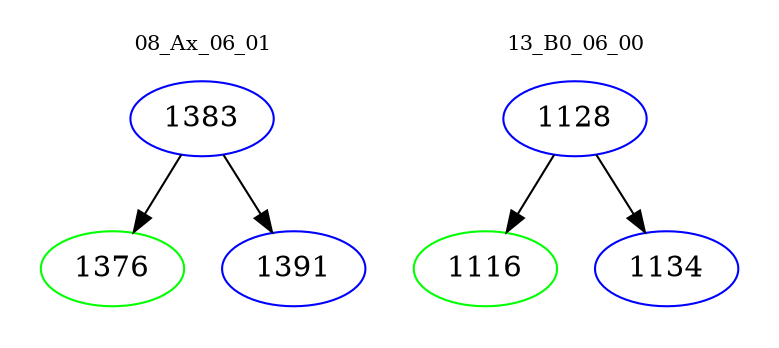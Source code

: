digraph{
subgraph cluster_0 {
color = white
label = "08_Ax_06_01";
fontsize=10;
T0_1383 [label="1383", color="blue"]
T0_1383 -> T0_1376 [color="black"]
T0_1376 [label="1376", color="green"]
T0_1383 -> T0_1391 [color="black"]
T0_1391 [label="1391", color="blue"]
}
subgraph cluster_1 {
color = white
label = "13_B0_06_00";
fontsize=10;
T1_1128 [label="1128", color="blue"]
T1_1128 -> T1_1116 [color="black"]
T1_1116 [label="1116", color="green"]
T1_1128 -> T1_1134 [color="black"]
T1_1134 [label="1134", color="blue"]
}
}
